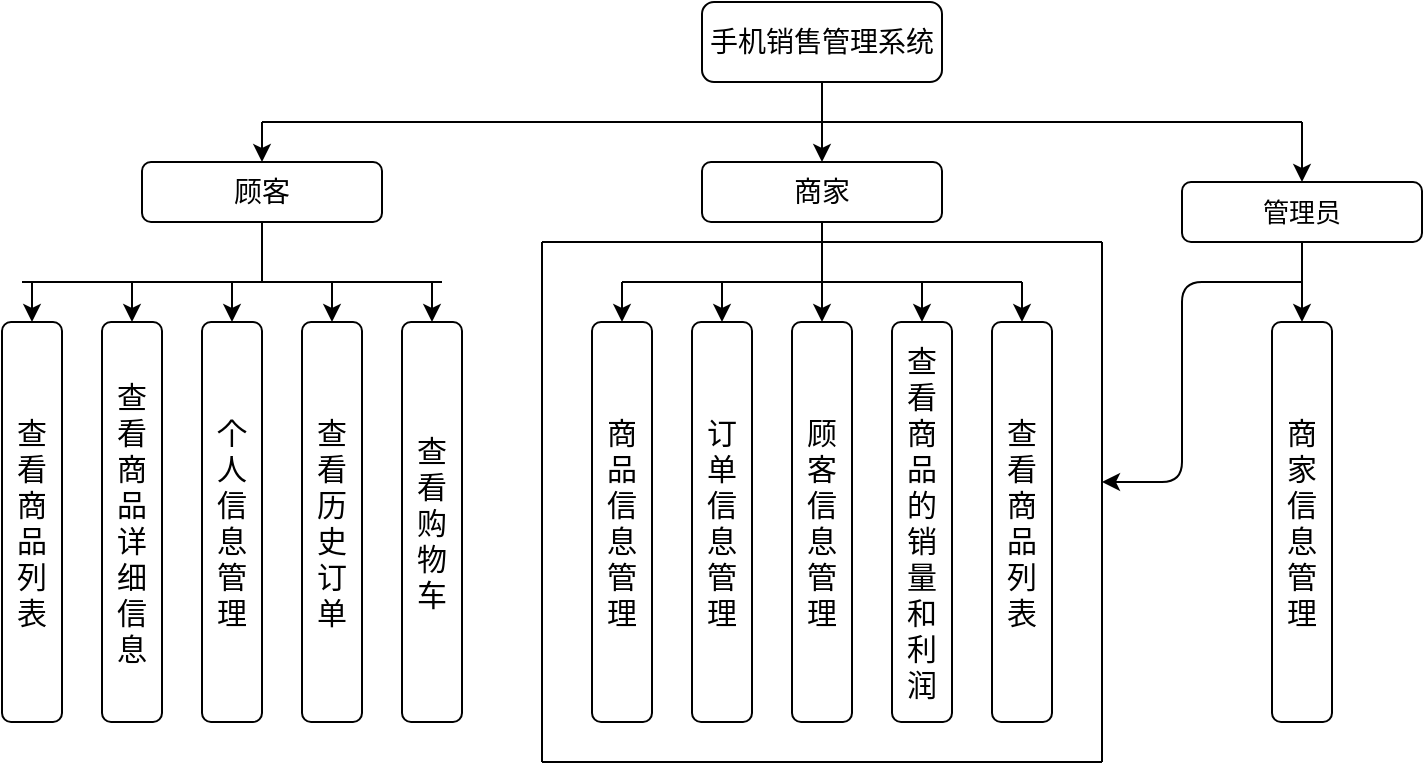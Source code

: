 <mxfile version="13.0.1" type="device"><diagram id="yFX_Vc8_gq-5XkPO6Lal" name="Page-1"><mxGraphModel dx="1102" dy="564" grid="1" gridSize="10" guides="1" tooltips="1" connect="1" arrows="1" fold="1" page="1" pageScale="1" pageWidth="1169" pageHeight="827" math="0" shadow="0"><root><mxCell id="0"/><mxCell id="1" parent="0"/><mxCell id="J66AubPhGfXdyl1nupzN-2" style="edgeStyle=orthogonalEdgeStyle;rounded=0;orthogonalLoop=1;jettySize=auto;html=1;exitX=0.5;exitY=1;exitDx=0;exitDy=0;" edge="1" parent="1"><mxGeometry relative="1" as="geometry"><mxPoint x="390" y="180" as="sourcePoint"/><mxPoint x="390" y="180" as="targetPoint"/></mxGeometry></mxCell><mxCell id="J66AubPhGfXdyl1nupzN-3" style="edgeStyle=orthogonalEdgeStyle;rounded=0;orthogonalLoop=1;jettySize=auto;html=1;exitX=0.5;exitY=1;exitDx=0;exitDy=0;fontSize=13;" edge="1" parent="1"><mxGeometry relative="1" as="geometry"><mxPoint x="390" y="180" as="sourcePoint"/><mxPoint x="390" y="180" as="targetPoint"/></mxGeometry></mxCell><mxCell id="J66AubPhGfXdyl1nupzN-5" value="&lt;font style=&quot;font-size: 14px&quot;&gt;手机销售管理系统&lt;/font&gt;" style="rounded=1;whiteSpace=wrap;html=1;fontSize=13;" vertex="1" parent="1"><mxGeometry x="400" y="120" width="120" height="40" as="geometry"/></mxCell><mxCell id="J66AubPhGfXdyl1nupzN-6" value="&lt;font style=&quot;font-size: 14px&quot;&gt;顾客&lt;/font&gt;" style="rounded=1;whiteSpace=wrap;html=1;fontSize=13;" vertex="1" parent="1"><mxGeometry x="120" y="200" width="120" height="30" as="geometry"/></mxCell><mxCell id="J66AubPhGfXdyl1nupzN-40" value="" style="edgeStyle=orthogonalEdgeStyle;rounded=0;orthogonalLoop=1;jettySize=auto;html=1;fontSize=13;" edge="1" parent="1" source="J66AubPhGfXdyl1nupzN-7" target="J66AubPhGfXdyl1nupzN-34"><mxGeometry relative="1" as="geometry"><Array as="points"><mxPoint x="460" y="250"/><mxPoint x="460" y="250"/></Array></mxGeometry></mxCell><mxCell id="J66AubPhGfXdyl1nupzN-7" value="&lt;font style=&quot;font-size: 14px&quot;&gt;商家&lt;/font&gt;" style="rounded=1;whiteSpace=wrap;html=1;fontSize=13;" vertex="1" parent="1"><mxGeometry x="400" y="200" width="120" height="30" as="geometry"/></mxCell><mxCell id="J66AubPhGfXdyl1nupzN-39" value="" style="edgeStyle=orthogonalEdgeStyle;rounded=0;orthogonalLoop=1;jettySize=auto;html=1;fontSize=13;" edge="1" parent="1" source="J66AubPhGfXdyl1nupzN-9" target="J66AubPhGfXdyl1nupzN-38"><mxGeometry relative="1" as="geometry"><Array as="points"><mxPoint x="700" y="250"/><mxPoint x="700" y="250"/></Array></mxGeometry></mxCell><mxCell id="J66AubPhGfXdyl1nupzN-9" value="管理员" style="rounded=1;whiteSpace=wrap;html=1;fontSize=13;" vertex="1" parent="1"><mxGeometry x="640" y="210" width="120" height="30" as="geometry"/></mxCell><mxCell id="J66AubPhGfXdyl1nupzN-12" value="" style="endArrow=classic;html=1;fontSize=13;exitX=0.5;exitY=1;exitDx=0;exitDy=0;entryX=0.5;entryY=0;entryDx=0;entryDy=0;" edge="1" parent="1" source="J66AubPhGfXdyl1nupzN-5" target="J66AubPhGfXdyl1nupzN-7"><mxGeometry width="50" height="50" relative="1" as="geometry"><mxPoint x="390" y="340" as="sourcePoint"/><mxPoint x="440" y="290" as="targetPoint"/></mxGeometry></mxCell><mxCell id="J66AubPhGfXdyl1nupzN-13" value="" style="endArrow=classic;html=1;fontSize=13;entryX=0.5;entryY=0;entryDx=0;entryDy=0;" edge="1" parent="1" target="J66AubPhGfXdyl1nupzN-6"><mxGeometry width="50" height="50" relative="1" as="geometry"><mxPoint x="180" y="180" as="sourcePoint"/><mxPoint x="440" y="290" as="targetPoint"/></mxGeometry></mxCell><mxCell id="J66AubPhGfXdyl1nupzN-14" value="" style="endArrow=none;html=1;fontSize=13;" edge="1" parent="1"><mxGeometry width="50" height="50" relative="1" as="geometry"><mxPoint x="180" y="180" as="sourcePoint"/><mxPoint x="700" y="180" as="targetPoint"/></mxGeometry></mxCell><mxCell id="J66AubPhGfXdyl1nupzN-15" value="" style="endArrow=classic;html=1;fontSize=13;entryX=0.5;entryY=0;entryDx=0;entryDy=0;" edge="1" parent="1" target="J66AubPhGfXdyl1nupzN-9"><mxGeometry width="50" height="50" relative="1" as="geometry"><mxPoint x="700" y="180" as="sourcePoint"/><mxPoint x="440" y="290" as="targetPoint"/></mxGeometry></mxCell><mxCell id="J66AubPhGfXdyl1nupzN-16" value="&lt;div&gt;&lt;span&gt;&lt;font style=&quot;font-size: 15px&quot;&gt;查看商品列表&lt;/font&gt;&lt;/span&gt;&lt;/div&gt;" style="rounded=1;whiteSpace=wrap;html=1;fontSize=13;direction=south;align=center;" vertex="1" parent="1"><mxGeometry x="50" y="280" width="30" height="200" as="geometry"/></mxCell><mxCell id="J66AubPhGfXdyl1nupzN-17" value="&lt;span style=&quot;font-size: 15px&quot;&gt;个人信息管理&lt;/span&gt;" style="rounded=1;whiteSpace=wrap;html=1;fontSize=13;direction=south;align=center;" vertex="1" parent="1"><mxGeometry x="150" y="280" width="30" height="200" as="geometry"/></mxCell><mxCell id="J66AubPhGfXdyl1nupzN-18" value="&lt;span style=&quot;font-size: 15px&quot;&gt;查看历史订单&lt;/span&gt;" style="rounded=1;whiteSpace=wrap;html=1;fontSize=13;direction=south;align=center;" vertex="1" parent="1"><mxGeometry x="200" y="280" width="30" height="200" as="geometry"/></mxCell><mxCell id="J66AubPhGfXdyl1nupzN-19" value="&lt;div&gt;&lt;span&gt;&lt;font style=&quot;font-size: 15px&quot;&gt;查看购物车&lt;/font&gt;&lt;/span&gt;&lt;/div&gt;" style="rounded=1;whiteSpace=wrap;html=1;fontSize=13;direction=south;align=center;" vertex="1" parent="1"><mxGeometry x="250" y="280" width="30" height="200" as="geometry"/></mxCell><mxCell id="J66AubPhGfXdyl1nupzN-21" value="&lt;span style=&quot;font-size: 15px&quot;&gt;查看商品详细信息&lt;/span&gt;" style="rounded=1;whiteSpace=wrap;html=1;fontSize=13;direction=south;align=center;" vertex="1" parent="1"><mxGeometry x="100" y="280" width="30" height="200" as="geometry"/></mxCell><mxCell id="J66AubPhGfXdyl1nupzN-24" value="" style="endArrow=classic;html=1;fontSize=13;entryX=0;entryY=0.5;entryDx=0;entryDy=0;" edge="1" parent="1" target="J66AubPhGfXdyl1nupzN-16"><mxGeometry width="50" height="50" relative="1" as="geometry"><mxPoint x="65" y="260" as="sourcePoint"/><mxPoint x="440" y="290" as="targetPoint"/></mxGeometry></mxCell><mxCell id="J66AubPhGfXdyl1nupzN-26" value="" style="endArrow=classic;html=1;fontSize=13;entryX=0;entryY=0.5;entryDx=0;entryDy=0;" edge="1" parent="1" target="J66AubPhGfXdyl1nupzN-21"><mxGeometry width="50" height="50" relative="1" as="geometry"><mxPoint x="115" y="260" as="sourcePoint"/><mxPoint x="75" y="290" as="targetPoint"/></mxGeometry></mxCell><mxCell id="J66AubPhGfXdyl1nupzN-27" value="" style="endArrow=classic;html=1;fontSize=13;entryX=0;entryY=0.5;entryDx=0;entryDy=0;" edge="1" parent="1" target="J66AubPhGfXdyl1nupzN-17"><mxGeometry width="50" height="50" relative="1" as="geometry"><mxPoint x="165" y="260" as="sourcePoint"/><mxPoint x="125" y="290" as="targetPoint"/></mxGeometry></mxCell><mxCell id="J66AubPhGfXdyl1nupzN-28" value="" style="endArrow=classic;html=1;fontSize=13;entryX=0;entryY=0.5;entryDx=0;entryDy=0;" edge="1" parent="1" target="J66AubPhGfXdyl1nupzN-18"><mxGeometry width="50" height="50" relative="1" as="geometry"><mxPoint x="215" y="260" as="sourcePoint"/><mxPoint x="135" y="300" as="targetPoint"/></mxGeometry></mxCell><mxCell id="J66AubPhGfXdyl1nupzN-29" value="" style="endArrow=classic;html=1;fontSize=13;entryX=0;entryY=0.5;entryDx=0;entryDy=0;" edge="1" parent="1" target="J66AubPhGfXdyl1nupzN-19"><mxGeometry width="50" height="50" relative="1" as="geometry"><mxPoint x="265" y="260" as="sourcePoint"/><mxPoint x="145" y="310" as="targetPoint"/></mxGeometry></mxCell><mxCell id="J66AubPhGfXdyl1nupzN-30" value="" style="endArrow=none;html=1;fontSize=13;" edge="1" parent="1"><mxGeometry width="50" height="50" relative="1" as="geometry"><mxPoint x="60" y="260" as="sourcePoint"/><mxPoint x="270" y="260" as="targetPoint"/></mxGeometry></mxCell><mxCell id="J66AubPhGfXdyl1nupzN-32" value="" style="endArrow=none;html=1;fontSize=13;entryX=0.5;entryY=1;entryDx=0;entryDy=0;" edge="1" parent="1" target="J66AubPhGfXdyl1nupzN-6"><mxGeometry width="50" height="50" relative="1" as="geometry"><mxPoint x="180" y="260" as="sourcePoint"/><mxPoint x="440" y="290" as="targetPoint"/></mxGeometry></mxCell><mxCell id="J66AubPhGfXdyl1nupzN-33" value="&lt;div&gt;&lt;span&gt;&lt;font style=&quot;font-size: 15px&quot;&gt;查看商品的销量和利润&lt;/font&gt;&lt;/span&gt;&lt;/div&gt;" style="rounded=1;whiteSpace=wrap;html=1;fontSize=13;direction=south;align=center;" vertex="1" parent="1"><mxGeometry x="495" y="280" width="30" height="200" as="geometry"/></mxCell><mxCell id="J66AubPhGfXdyl1nupzN-34" value="&lt;div&gt;&lt;span&gt;&lt;font style=&quot;font-size: 15px&quot;&gt;顾客信息管理&lt;/font&gt;&lt;/span&gt;&lt;/div&gt;" style="rounded=1;whiteSpace=wrap;html=1;fontSize=13;direction=south;align=center;" vertex="1" parent="1"><mxGeometry x="445" y="280" width="30" height="200" as="geometry"/></mxCell><mxCell id="J66AubPhGfXdyl1nupzN-35" value="&lt;div&gt;&lt;span&gt;&lt;font style=&quot;font-size: 15px&quot;&gt;订单信息管理&lt;/font&gt;&lt;/span&gt;&lt;/div&gt;" style="rounded=1;whiteSpace=wrap;html=1;fontSize=13;direction=south;align=center;" vertex="1" parent="1"><mxGeometry x="395" y="280" width="30" height="200" as="geometry"/></mxCell><mxCell id="J66AubPhGfXdyl1nupzN-36" value="&lt;div&gt;&lt;span&gt;&lt;font style=&quot;font-size: 15px&quot;&gt;商品信息管理&lt;/font&gt;&lt;/span&gt;&lt;/div&gt;" style="rounded=1;whiteSpace=wrap;html=1;fontSize=13;direction=south;align=center;" vertex="1" parent="1"><mxGeometry x="345" y="280" width="30" height="200" as="geometry"/></mxCell><mxCell id="J66AubPhGfXdyl1nupzN-37" value="&lt;div&gt;&lt;span&gt;&lt;font style=&quot;font-size: 15px&quot;&gt;查看商品列表&lt;/font&gt;&lt;/span&gt;&lt;/div&gt;" style="rounded=1;whiteSpace=wrap;html=1;fontSize=13;direction=south;align=center;" vertex="1" parent="1"><mxGeometry x="545" y="280" width="30" height="200" as="geometry"/></mxCell><mxCell id="J66AubPhGfXdyl1nupzN-38" value="&lt;div&gt;&lt;span&gt;&lt;font style=&quot;font-size: 15px&quot;&gt;商家信息管理&lt;/font&gt;&lt;/span&gt;&lt;/div&gt;" style="rounded=1;whiteSpace=wrap;html=1;fontSize=13;direction=south;align=center;" vertex="1" parent="1"><mxGeometry x="685" y="280" width="30" height="200" as="geometry"/></mxCell><mxCell id="J66AubPhGfXdyl1nupzN-44" value="" style="endArrow=classic;html=1;fontSize=13;entryX=0;entryY=0.5;entryDx=0;entryDy=0;" edge="1" parent="1" target="J66AubPhGfXdyl1nupzN-36"><mxGeometry width="50" height="50" relative="1" as="geometry"><mxPoint x="360" y="260" as="sourcePoint"/><mxPoint x="440" y="290" as="targetPoint"/></mxGeometry></mxCell><mxCell id="J66AubPhGfXdyl1nupzN-45" value="" style="endArrow=none;html=1;fontSize=13;" edge="1" parent="1"><mxGeometry width="50" height="50" relative="1" as="geometry"><mxPoint x="360" y="260" as="sourcePoint"/><mxPoint x="560" y="260" as="targetPoint"/></mxGeometry></mxCell><mxCell id="J66AubPhGfXdyl1nupzN-46" value="" style="endArrow=classic;html=1;fontSize=13;entryX=0;entryY=0.5;entryDx=0;entryDy=0;" edge="1" parent="1" target="J66AubPhGfXdyl1nupzN-35"><mxGeometry width="50" height="50" relative="1" as="geometry"><mxPoint x="410" y="260" as="sourcePoint"/><mxPoint x="440" y="290" as="targetPoint"/></mxGeometry></mxCell><mxCell id="J66AubPhGfXdyl1nupzN-47" value="" style="endArrow=classic;html=1;fontSize=13;entryX=0;entryY=0.5;entryDx=0;entryDy=0;" edge="1" parent="1" target="J66AubPhGfXdyl1nupzN-33"><mxGeometry width="50" height="50" relative="1" as="geometry"><mxPoint x="510" y="260" as="sourcePoint"/><mxPoint x="440" y="290" as="targetPoint"/></mxGeometry></mxCell><mxCell id="J66AubPhGfXdyl1nupzN-48" value="" style="endArrow=classic;html=1;fontSize=13;entryX=0;entryY=0.5;entryDx=0;entryDy=0;" edge="1" parent="1" target="J66AubPhGfXdyl1nupzN-37"><mxGeometry width="50" height="50" relative="1" as="geometry"><mxPoint x="560" y="260" as="sourcePoint"/><mxPoint x="440" y="290" as="targetPoint"/></mxGeometry></mxCell><mxCell id="J66AubPhGfXdyl1nupzN-50" value="" style="endArrow=none;html=1;fontSize=13;" edge="1" parent="1"><mxGeometry width="50" height="50" relative="1" as="geometry"><mxPoint x="320" y="500" as="sourcePoint"/><mxPoint x="600" y="500" as="targetPoint"/></mxGeometry></mxCell><mxCell id="J66AubPhGfXdyl1nupzN-51" value="" style="endArrow=none;html=1;fontSize=13;" edge="1" parent="1"><mxGeometry width="50" height="50" relative="1" as="geometry"><mxPoint x="320" y="500" as="sourcePoint"/><mxPoint x="320" y="240" as="targetPoint"/></mxGeometry></mxCell><mxCell id="J66AubPhGfXdyl1nupzN-52" value="" style="endArrow=none;html=1;fontSize=13;" edge="1" parent="1"><mxGeometry width="50" height="50" relative="1" as="geometry"><mxPoint x="600" y="500" as="sourcePoint"/><mxPoint x="600" y="240" as="targetPoint"/></mxGeometry></mxCell><mxCell id="J66AubPhGfXdyl1nupzN-53" value="" style="endArrow=none;html=1;fontSize=13;" edge="1" parent="1"><mxGeometry width="50" height="50" relative="1" as="geometry"><mxPoint x="320" y="240" as="sourcePoint"/><mxPoint x="600" y="240" as="targetPoint"/></mxGeometry></mxCell><mxCell id="J66AubPhGfXdyl1nupzN-54" value="" style="endArrow=classic;html=1;fontSize=13;" edge="1" parent="1"><mxGeometry width="50" height="50" relative="1" as="geometry"><mxPoint x="700" y="260" as="sourcePoint"/><mxPoint x="600" y="360" as="targetPoint"/><Array as="points"><mxPoint x="640" y="260"/><mxPoint x="640" y="360"/></Array></mxGeometry></mxCell></root></mxGraphModel></diagram></mxfile>